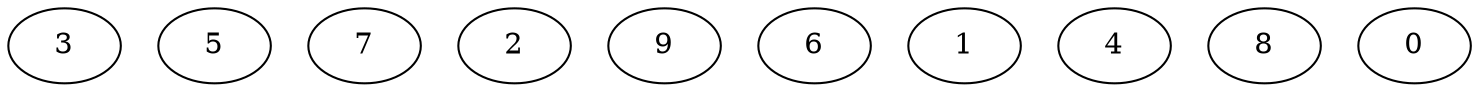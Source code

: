 digraph "Independent_Nodes_10_WeightType_Random#1" {
	graph ["Duplicate states"=0,
		GraphType=Independent,
		"Max states in OPEN"=0,
		Modes="120000ms; topo-ordered tasks, ; Pruning: task equivalence, fixed order ready list, ; F-value: ; Optimisation: best schedule length (\
SL) optimisation on equal, ",
		NumberOfTasks=10,
		"Pruned using list schedule length"=315,
		"States removed from OPEN"=0,
		TargetSystem="Heterogeneous-4-2",
		"Time to schedule (ms)"=120,
		"Total idle time"=0,
		"Total schedule length"=2400,
		"Total sequential time"=59,
		"Total states created"=746
	];
	3	["Finish time"=10,
		Processor=0,
		"Start time"=0,
		Weight=10];
	5	["Finish time"=1010,
		Processor=0,
		"Start time"=1000,
		Weight=10];
	7	["Finish time"=8,
		Processor=1,
		"Start time"=0,
		Weight=8];
	2	["Finish time"=7,
		Processor=2,
		"Start time"=0,
		Weight=7];
	9	["Finish time"=6,
		Processor=3,
		"Start time"=0,
		Weight=6];
	6	["Finish time"=1405,
		Processor=2,
		"Start time"=1400,
		Weight=5];
	1	["Finish time"=2004,
		Processor=0,
		"Start time"=2000,
		Weight=4];
	4	["Finish time"=1604,
		Processor=1,
		"Start time"=1600,
		Weight=4];
	8	["Finish time"=1203,
		Processor=3,
		"Start time"=1200,
		Weight=3];
	0	["Finish time"=1802,
		Processor=3,
		"Start time"=1800,
		Weight=2];
}
